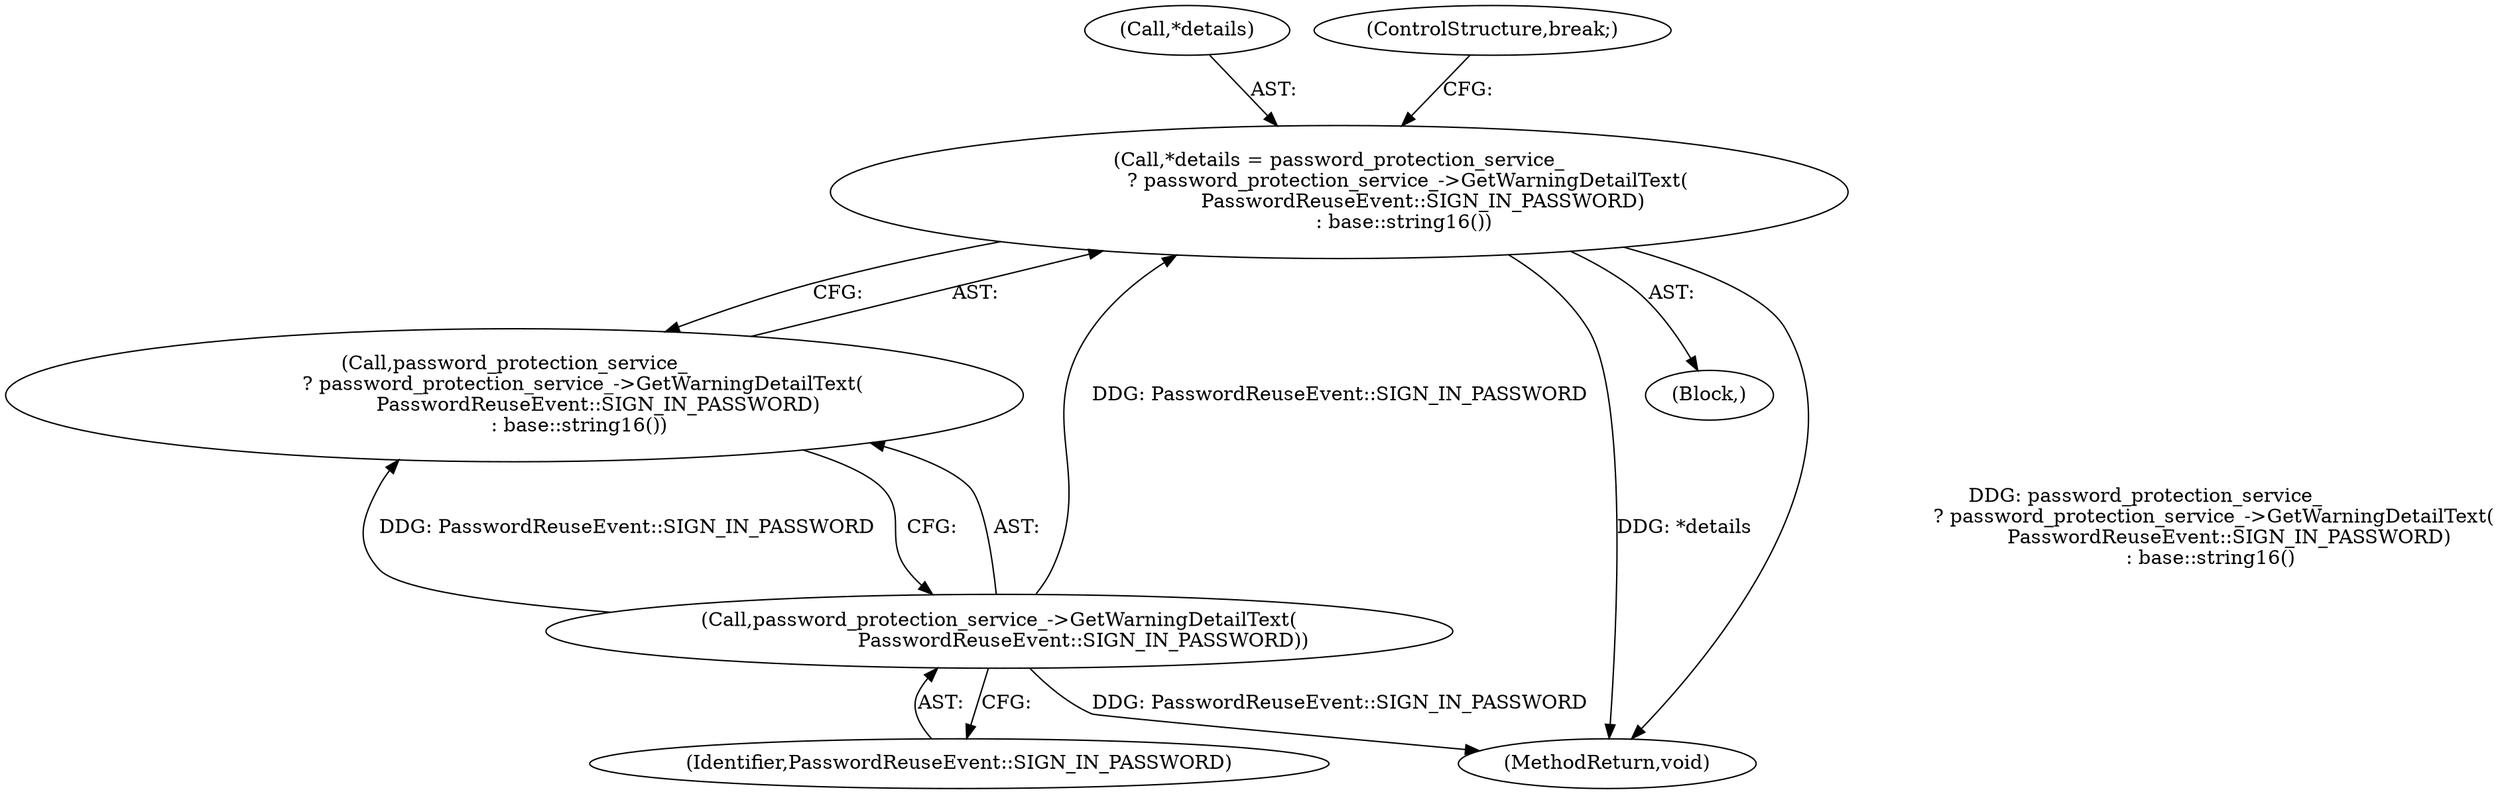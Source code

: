 digraph "0_Chrome_7cde8513c12a6e8ec5d1d1eb1cfd078d9adad3ef_0@pointer" {
"1000149" [label="(Call,*details = password_protection_service_\n                      ? password_protection_service_->GetWarningDetailText(\n                           PasswordReuseEvent::SIGN_IN_PASSWORD)\n                     : base::string16())"];
"1000154" [label="(Call,password_protection_service_->GetWarningDetailText(\n                           PasswordReuseEvent::SIGN_IN_PASSWORD))"];
"1000152" [label="(Call,password_protection_service_\n                      ? password_protection_service_->GetWarningDetailText(\n                           PasswordReuseEvent::SIGN_IN_PASSWORD)\n                     : base::string16())"];
"1000183" [label="(MethodReturn,void)"];
"1000149" [label="(Call,*details = password_protection_service_\n                      ? password_protection_service_->GetWarningDetailText(\n                           PasswordReuseEvent::SIGN_IN_PASSWORD)\n                     : base::string16())"];
"1000150" [label="(Call,*details)"];
"1000154" [label="(Call,password_protection_service_->GetWarningDetailText(\n                           PasswordReuseEvent::SIGN_IN_PASSWORD))"];
"1000157" [label="(ControlStructure,break;)"];
"1000107" [label="(Block,)"];
"1000155" [label="(Identifier,PasswordReuseEvent::SIGN_IN_PASSWORD)"];
"1000149" -> "1000107"  [label="AST: "];
"1000149" -> "1000152"  [label="CFG: "];
"1000150" -> "1000149"  [label="AST: "];
"1000152" -> "1000149"  [label="AST: "];
"1000157" -> "1000149"  [label="CFG: "];
"1000149" -> "1000183"  [label="DDG: password_protection_service_\n                      ? password_protection_service_->GetWarningDetailText(\n                           PasswordReuseEvent::SIGN_IN_PASSWORD)\n                     : base::string16()"];
"1000149" -> "1000183"  [label="DDG: *details"];
"1000154" -> "1000149"  [label="DDG: PasswordReuseEvent::SIGN_IN_PASSWORD"];
"1000154" -> "1000152"  [label="AST: "];
"1000154" -> "1000155"  [label="CFG: "];
"1000155" -> "1000154"  [label="AST: "];
"1000152" -> "1000154"  [label="CFG: "];
"1000154" -> "1000183"  [label="DDG: PasswordReuseEvent::SIGN_IN_PASSWORD"];
"1000154" -> "1000152"  [label="DDG: PasswordReuseEvent::SIGN_IN_PASSWORD"];
}

